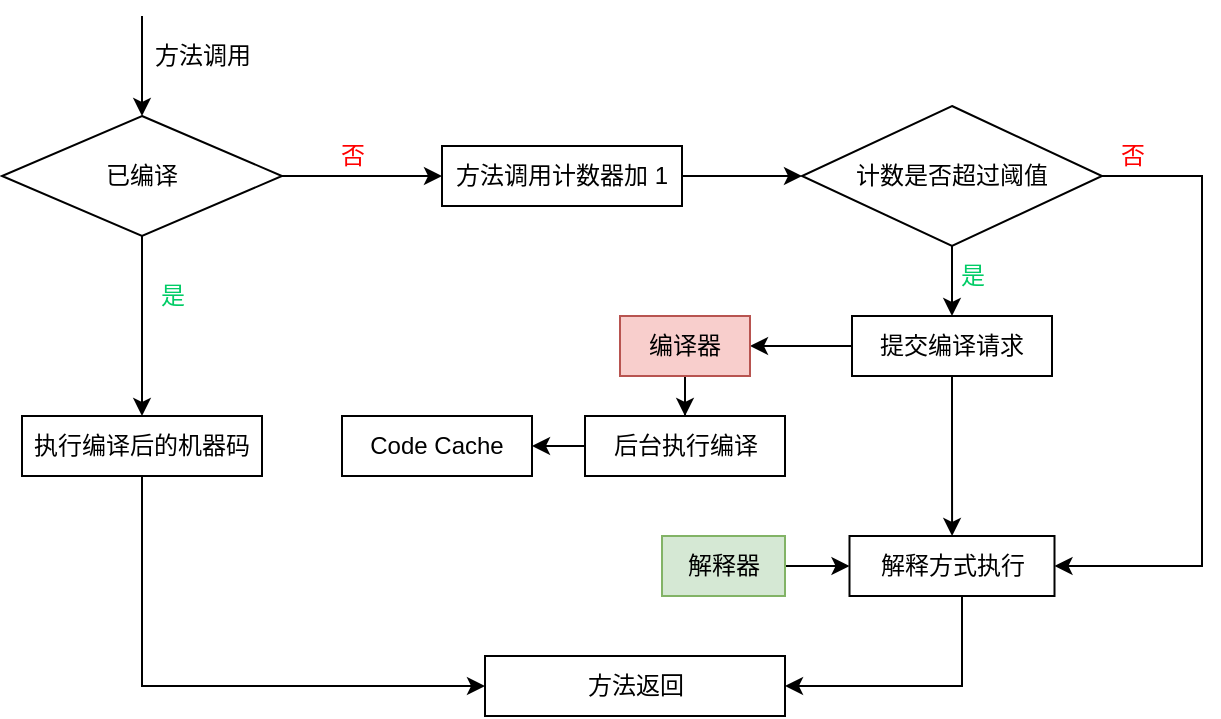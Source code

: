 <mxfile version="14.3.0" type="github"><diagram id="C68Gtkl4Dl9eDApHDmOL" name="Page-1"><mxGraphModel dx="946" dy="580" grid="1" gridSize="10" guides="1" tooltips="1" connect="1" arrows="1" fold="1" page="1" pageScale="1" pageWidth="827" pageHeight="1169" math="0" shadow="0"><root><mxCell id="0"/><mxCell id="1" parent="0"/><mxCell id="ahNk1RVjs5NJTzStghx8-4" value="" style="edgeStyle=orthogonalEdgeStyle;rounded=0;orthogonalLoop=1;jettySize=auto;html=1;" edge="1" parent="1" source="ahNk1RVjs5NJTzStghx8-2" target="ahNk1RVjs5NJTzStghx8-3"><mxGeometry relative="1" as="geometry"/></mxCell><mxCell id="ahNk1RVjs5NJTzStghx8-7" value="" style="edgeStyle=orthogonalEdgeStyle;rounded=0;orthogonalLoop=1;jettySize=auto;html=1;" edge="1" parent="1" source="ahNk1RVjs5NJTzStghx8-2" target="ahNk1RVjs5NJTzStghx8-6"><mxGeometry relative="1" as="geometry"/></mxCell><mxCell id="ahNk1RVjs5NJTzStghx8-2" value="已编译" style="rhombus;whiteSpace=wrap;html=1;" vertex="1" parent="1"><mxGeometry x="40" y="70" width="140" height="60" as="geometry"/></mxCell><mxCell id="ahNk1RVjs5NJTzStghx8-11" value="" style="edgeStyle=orthogonalEdgeStyle;rounded=0;orthogonalLoop=1;jettySize=auto;html=1;" edge="1" parent="1" source="ahNk1RVjs5NJTzStghx8-3" target="ahNk1RVjs5NJTzStghx8-10"><mxGeometry relative="1" as="geometry"/></mxCell><mxCell id="ahNk1RVjs5NJTzStghx8-3" value="方法调用计数器加 1" style="whiteSpace=wrap;html=1;" vertex="1" parent="1"><mxGeometry x="260" y="85" width="120" height="30" as="geometry"/></mxCell><mxCell id="ahNk1RVjs5NJTzStghx8-33" style="edgeStyle=orthogonalEdgeStyle;rounded=0;orthogonalLoop=1;jettySize=auto;html=1;" edge="1" parent="1" source="ahNk1RVjs5NJTzStghx8-6" target="ahNk1RVjs5NJTzStghx8-32"><mxGeometry relative="1" as="geometry"><Array as="points"><mxPoint x="110" y="355"/></Array></mxGeometry></mxCell><mxCell id="ahNk1RVjs5NJTzStghx8-6" value="执行编译后的机器码" style="whiteSpace=wrap;html=1;" vertex="1" parent="1"><mxGeometry x="50" y="220" width="120" height="30" as="geometry"/></mxCell><mxCell id="ahNk1RVjs5NJTzStghx8-8" value="&lt;font color=&quot;#00cc66&quot;&gt;是&lt;/font&gt;" style="text;html=1;align=center;verticalAlign=middle;resizable=0;points=[];autosize=1;" vertex="1" parent="1"><mxGeometry x="110" y="150" width="30" height="20" as="geometry"/></mxCell><mxCell id="ahNk1RVjs5NJTzStghx8-9" value="&lt;font color=&quot;#ff0000&quot;&gt;否&lt;/font&gt;" style="text;html=1;align=center;verticalAlign=middle;resizable=0;points=[];autosize=1;" vertex="1" parent="1"><mxGeometry x="200" y="80" width="30" height="20" as="geometry"/></mxCell><mxCell id="ahNk1RVjs5NJTzStghx8-13" value="" style="edgeStyle=orthogonalEdgeStyle;rounded=0;orthogonalLoop=1;jettySize=auto;html=1;" edge="1" parent="1" source="ahNk1RVjs5NJTzStghx8-10" target="ahNk1RVjs5NJTzStghx8-12"><mxGeometry relative="1" as="geometry"/></mxCell><mxCell id="ahNk1RVjs5NJTzStghx8-28" style="edgeStyle=orthogonalEdgeStyle;rounded=0;orthogonalLoop=1;jettySize=auto;html=1;entryX=1;entryY=0.5;entryDx=0;entryDy=0;" edge="1" parent="1" source="ahNk1RVjs5NJTzStghx8-10" target="ahNk1RVjs5NJTzStghx8-23"><mxGeometry relative="1" as="geometry"><Array as="points"><mxPoint x="640" y="100"/><mxPoint x="640" y="295"/></Array></mxGeometry></mxCell><mxCell id="ahNk1RVjs5NJTzStghx8-10" value="计数是否超过阈值" style="rhombus;whiteSpace=wrap;html=1;" vertex="1" parent="1"><mxGeometry x="440" y="65" width="150" height="70" as="geometry"/></mxCell><mxCell id="ahNk1RVjs5NJTzStghx8-15" value="" style="edgeStyle=orthogonalEdgeStyle;rounded=0;orthogonalLoop=1;jettySize=auto;html=1;" edge="1" parent="1" source="ahNk1RVjs5NJTzStghx8-12" target="ahNk1RVjs5NJTzStghx8-14"><mxGeometry relative="1" as="geometry"/></mxCell><mxCell id="ahNk1RVjs5NJTzStghx8-24" value="" style="edgeStyle=orthogonalEdgeStyle;rounded=0;orthogonalLoop=1;jettySize=auto;html=1;" edge="1" parent="1" source="ahNk1RVjs5NJTzStghx8-12" target="ahNk1RVjs5NJTzStghx8-23"><mxGeometry relative="1" as="geometry"/></mxCell><mxCell id="ahNk1RVjs5NJTzStghx8-12" value="提交编译请求" style="whiteSpace=wrap;html=1;" vertex="1" parent="1"><mxGeometry x="465" y="170" width="100" height="30" as="geometry"/></mxCell><mxCell id="ahNk1RVjs5NJTzStghx8-17" value="" style="edgeStyle=orthogonalEdgeStyle;rounded=0;orthogonalLoop=1;jettySize=auto;html=1;" edge="1" parent="1" source="ahNk1RVjs5NJTzStghx8-14" target="ahNk1RVjs5NJTzStghx8-16"><mxGeometry relative="1" as="geometry"/></mxCell><mxCell id="ahNk1RVjs5NJTzStghx8-14" value="编译器" style="whiteSpace=wrap;html=1;fillColor=#f8cecc;strokeColor=#b85450;" vertex="1" parent="1"><mxGeometry x="349" y="170" width="65" height="30" as="geometry"/></mxCell><mxCell id="ahNk1RVjs5NJTzStghx8-19" value="" style="edgeStyle=orthogonalEdgeStyle;rounded=0;orthogonalLoop=1;jettySize=auto;html=1;" edge="1" parent="1" source="ahNk1RVjs5NJTzStghx8-16" target="ahNk1RVjs5NJTzStghx8-21"><mxGeometry relative="1" as="geometry"><mxPoint x="240" y="245" as="targetPoint"/></mxGeometry></mxCell><mxCell id="ahNk1RVjs5NJTzStghx8-16" value="后台执行编译" style="whiteSpace=wrap;html=1;" vertex="1" parent="1"><mxGeometry x="331.5" y="220" width="100" height="30" as="geometry"/></mxCell><mxCell id="ahNk1RVjs5NJTzStghx8-21" value="Code Cache" style="rounded=0;whiteSpace=wrap;html=1;" vertex="1" parent="1"><mxGeometry x="210" y="220" width="95" height="30" as="geometry"/></mxCell><mxCell id="ahNk1RVjs5NJTzStghx8-34" style="edgeStyle=orthogonalEdgeStyle;rounded=0;orthogonalLoop=1;jettySize=auto;html=1;entryX=1;entryY=0.5;entryDx=0;entryDy=0;" edge="1" parent="1" source="ahNk1RVjs5NJTzStghx8-23" target="ahNk1RVjs5NJTzStghx8-32"><mxGeometry relative="1" as="geometry"><Array as="points"><mxPoint x="520" y="355"/></Array></mxGeometry></mxCell><mxCell id="ahNk1RVjs5NJTzStghx8-23" value="解释方式执行" style="whiteSpace=wrap;html=1;" vertex="1" parent="1"><mxGeometry x="463.75" y="280" width="102.5" height="30" as="geometry"/></mxCell><mxCell id="ahNk1RVjs5NJTzStghx8-26" style="edgeStyle=orthogonalEdgeStyle;rounded=0;orthogonalLoop=1;jettySize=auto;html=1;" edge="1" parent="1" source="ahNk1RVjs5NJTzStghx8-25" target="ahNk1RVjs5NJTzStghx8-23"><mxGeometry relative="1" as="geometry"/></mxCell><mxCell id="ahNk1RVjs5NJTzStghx8-25" value="解释器" style="rounded=0;whiteSpace=wrap;html=1;fillColor=#d5e8d4;strokeColor=#82b366;" vertex="1" parent="1"><mxGeometry x="370" y="280" width="61.5" height="30" as="geometry"/></mxCell><mxCell id="ahNk1RVjs5NJTzStghx8-29" value="&lt;span style=&quot;color: rgb(255 , 0 , 0)&quot;&gt;否&lt;/span&gt;" style="text;html=1;align=center;verticalAlign=middle;resizable=0;points=[];autosize=1;" vertex="1" parent="1"><mxGeometry x="590" y="80" width="30" height="20" as="geometry"/></mxCell><mxCell id="ahNk1RVjs5NJTzStghx8-30" value="&lt;span style=&quot;color: rgb(0 , 204 , 102)&quot;&gt;是&lt;/span&gt;" style="text;html=1;align=center;verticalAlign=middle;resizable=0;points=[];autosize=1;" vertex="1" parent="1"><mxGeometry x="510" y="140" width="30" height="20" as="geometry"/></mxCell><mxCell id="ahNk1RVjs5NJTzStghx8-32" value="方法返回" style="rounded=0;whiteSpace=wrap;html=1;" vertex="1" parent="1"><mxGeometry x="281.5" y="340" width="150" height="30" as="geometry"/></mxCell><mxCell id="ahNk1RVjs5NJTzStghx8-35" value="" style="endArrow=classic;html=1;entryX=0.5;entryY=0;entryDx=0;entryDy=0;" edge="1" parent="1" target="ahNk1RVjs5NJTzStghx8-2"><mxGeometry width="50" height="50" relative="1" as="geometry"><mxPoint x="110" y="20" as="sourcePoint"/><mxPoint x="150" y="-10" as="targetPoint"/></mxGeometry></mxCell><mxCell id="ahNk1RVjs5NJTzStghx8-36" value="方法调用" style="text;html=1;align=center;verticalAlign=middle;resizable=0;points=[];autosize=1;" vertex="1" parent="1"><mxGeometry x="110" y="30" width="60" height="20" as="geometry"/></mxCell></root></mxGraphModel></diagram></mxfile>